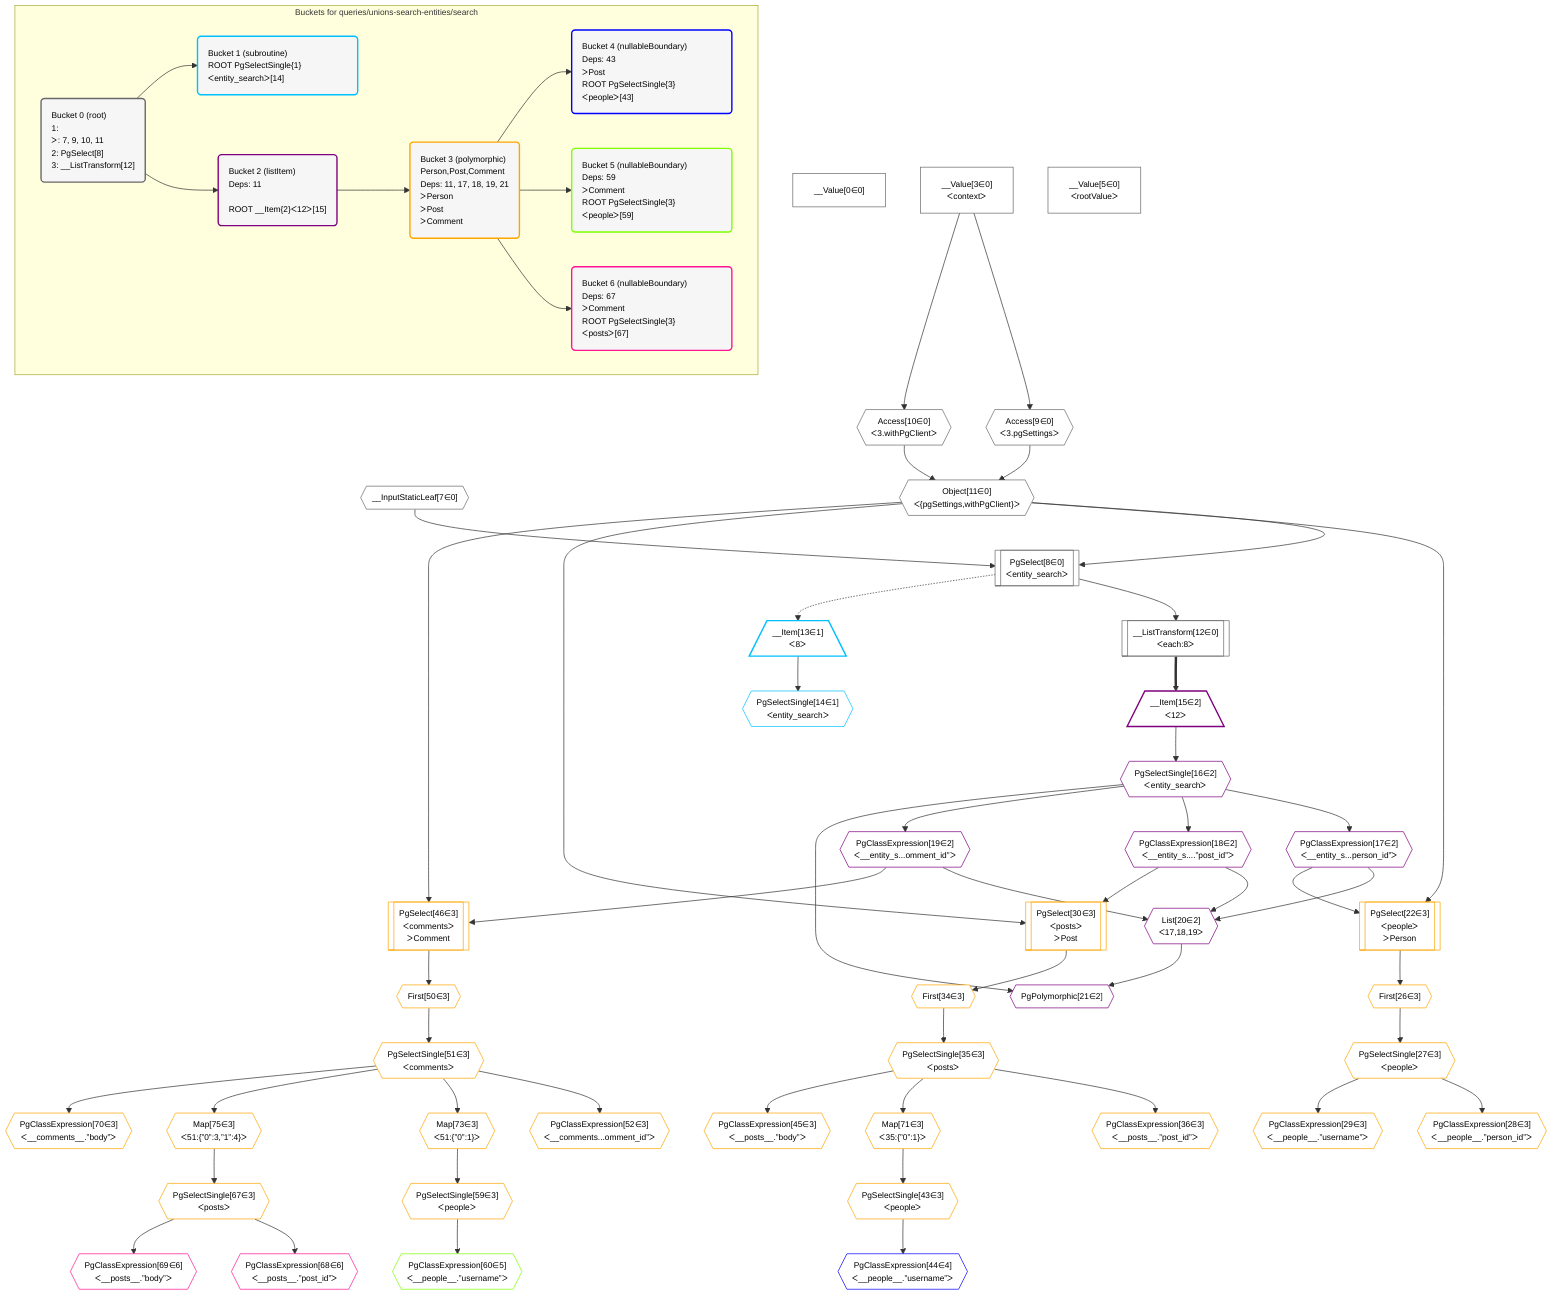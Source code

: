 %%{init: {'themeVariables': { 'fontSize': '12px'}}}%%
graph TD
    classDef path fill:#eee,stroke:#000,color:#000
    classDef plan fill:#fff,stroke-width:1px,color:#000
    classDef itemplan fill:#fff,stroke-width:2px,color:#000
    classDef unbatchedplan fill:#dff,stroke-width:1px,color:#000
    classDef sideeffectplan fill:#fcc,stroke-width:2px,color:#000
    classDef bucket fill:#f6f6f6,color:#000,stroke-width:2px,text-align:left


    %% define steps
    __Value0["__Value[0∈0]"]:::plan
    __Value3["__Value[3∈0]<br />ᐸcontextᐳ"]:::plan
    __Value5["__Value[5∈0]<br />ᐸrootValueᐳ"]:::plan
    __InputStaticLeaf7{{"__InputStaticLeaf[7∈0]"}}:::plan
    Access9{{"Access[9∈0]<br />ᐸ3.pgSettingsᐳ"}}:::plan
    Access10{{"Access[10∈0]<br />ᐸ3.withPgClientᐳ"}}:::plan
    Object11{{"Object[11∈0]<br />ᐸ{pgSettings,withPgClient}ᐳ"}}:::plan
    PgSelect8[["PgSelect[8∈0]<br />ᐸentity_searchᐳ"]]:::plan
    __ListTransform12[["__ListTransform[12∈0]<br />ᐸeach:8ᐳ"]]:::plan
    __Item13[/"__Item[13∈1]<br />ᐸ8ᐳ"\]:::itemplan
    PgSelectSingle14{{"PgSelectSingle[14∈1]<br />ᐸentity_searchᐳ"}}:::plan
    __Item15[/"__Item[15∈2]<br />ᐸ12ᐳ"\]:::itemplan
    PgSelectSingle16{{"PgSelectSingle[16∈2]<br />ᐸentity_searchᐳ"}}:::plan
    PgClassExpression17{{"PgClassExpression[17∈2]<br />ᐸ__entity_s...person_id”ᐳ"}}:::plan
    PgClassExpression18{{"PgClassExpression[18∈2]<br />ᐸ__entity_s....”post_id”ᐳ"}}:::plan
    PgClassExpression19{{"PgClassExpression[19∈2]<br />ᐸ__entity_s...omment_id”ᐳ"}}:::plan
    List20{{"List[20∈2]<br />ᐸ17,18,19ᐳ"}}:::plan
    PgPolymorphic21{{"PgPolymorphic[21∈2]"}}:::plan
    PgSelect22[["PgSelect[22∈3]<br />ᐸpeopleᐳ<br />ᐳPerson"]]:::plan
    First26{{"First[26∈3]"}}:::plan
    PgSelectSingle27{{"PgSelectSingle[27∈3]<br />ᐸpeopleᐳ"}}:::plan
    PgClassExpression28{{"PgClassExpression[28∈3]<br />ᐸ__people__.”person_id”ᐳ"}}:::plan
    PgClassExpression29{{"PgClassExpression[29∈3]<br />ᐸ__people__.”username”ᐳ"}}:::plan
    PgSelect30[["PgSelect[30∈3]<br />ᐸpostsᐳ<br />ᐳPost"]]:::plan
    First34{{"First[34∈3]"}}:::plan
    PgSelectSingle35{{"PgSelectSingle[35∈3]<br />ᐸpostsᐳ"}}:::plan
    PgClassExpression36{{"PgClassExpression[36∈3]<br />ᐸ__posts__.”post_id”ᐳ"}}:::plan
    Map71{{"Map[71∈3]<br />ᐸ35:{”0”:1}ᐳ"}}:::plan
    PgSelectSingle43{{"PgSelectSingle[43∈3]<br />ᐸpeopleᐳ"}}:::plan
    PgClassExpression44{{"PgClassExpression[44∈4]<br />ᐸ__people__.”username”ᐳ"}}:::plan
    PgClassExpression45{{"PgClassExpression[45∈3]<br />ᐸ__posts__.”body”ᐳ"}}:::plan
    PgSelect46[["PgSelect[46∈3]<br />ᐸcommentsᐳ<br />ᐳComment"]]:::plan
    First50{{"First[50∈3]"}}:::plan
    PgSelectSingle51{{"PgSelectSingle[51∈3]<br />ᐸcommentsᐳ"}}:::plan
    PgClassExpression52{{"PgClassExpression[52∈3]<br />ᐸ__comments...omment_id”ᐳ"}}:::plan
    Map73{{"Map[73∈3]<br />ᐸ51:{”0”:1}ᐳ"}}:::plan
    PgSelectSingle59{{"PgSelectSingle[59∈3]<br />ᐸpeopleᐳ"}}:::plan
    PgClassExpression60{{"PgClassExpression[60∈5]<br />ᐸ__people__.”username”ᐳ"}}:::plan
    Map75{{"Map[75∈3]<br />ᐸ51:{”0”:3,”1”:4}ᐳ"}}:::plan
    PgSelectSingle67{{"PgSelectSingle[67∈3]<br />ᐸpostsᐳ"}}:::plan
    PgClassExpression68{{"PgClassExpression[68∈6]<br />ᐸ__posts__.”post_id”ᐳ"}}:::plan
    PgClassExpression69{{"PgClassExpression[69∈6]<br />ᐸ__posts__.”body”ᐳ"}}:::plan
    PgClassExpression70{{"PgClassExpression[70∈3]<br />ᐸ__comments__.”body”ᐳ"}}:::plan

    %% plan dependencies
    __Value3 --> Access9
    __Value3 --> Access10
    Access9 & Access10 --> Object11
    Object11 & __InputStaticLeaf7 --> PgSelect8
    PgSelect8 --> __ListTransform12
    PgSelect8 -.-> __Item13
    __Item13 --> PgSelectSingle14
    __ListTransform12 ==> __Item15
    __Item15 --> PgSelectSingle16
    PgSelectSingle16 --> PgClassExpression17
    PgSelectSingle16 --> PgClassExpression18
    PgSelectSingle16 --> PgClassExpression19
    PgClassExpression17 & PgClassExpression18 & PgClassExpression19 --> List20
    PgSelectSingle16 & List20 --> PgPolymorphic21
    Object11 & PgClassExpression17 --> PgSelect22
    PgSelect22 --> First26
    First26 --> PgSelectSingle27
    PgSelectSingle27 --> PgClassExpression28
    PgSelectSingle27 --> PgClassExpression29
    Object11 & PgClassExpression18 --> PgSelect30
    PgSelect30 --> First34
    First34 --> PgSelectSingle35
    PgSelectSingle35 --> PgClassExpression36
    PgSelectSingle35 --> Map71
    Map71 --> PgSelectSingle43
    PgSelectSingle43 --> PgClassExpression44
    PgSelectSingle35 --> PgClassExpression45
    Object11 & PgClassExpression19 --> PgSelect46
    PgSelect46 --> First50
    First50 --> PgSelectSingle51
    PgSelectSingle51 --> PgClassExpression52
    PgSelectSingle51 --> Map73
    Map73 --> PgSelectSingle59
    PgSelectSingle59 --> PgClassExpression60
    PgSelectSingle51 --> Map75
    Map75 --> PgSelectSingle67
    PgSelectSingle67 --> PgClassExpression68
    PgSelectSingle67 --> PgClassExpression69
    PgSelectSingle51 --> PgClassExpression70

    subgraph "Buckets for queries/unions-search-entities/search"
    Bucket0("Bucket 0 (root)<br />1: <br />ᐳ: 7, 9, 10, 11<br />2: PgSelect[8]<br />3: __ListTransform[12]"):::bucket
    classDef bucket0 stroke:#696969
    class Bucket0,__Value0,__Value3,__Value5,__InputStaticLeaf7,PgSelect8,Access9,Access10,Object11,__ListTransform12 bucket0
    Bucket1("Bucket 1 (subroutine)<br />ROOT PgSelectSingle{1}ᐸentity_searchᐳ[14]"):::bucket
    classDef bucket1 stroke:#00bfff
    class Bucket1,__Item13,PgSelectSingle14 bucket1
    Bucket2("Bucket 2 (listItem)<br />Deps: 11<br /><br />ROOT __Item{2}ᐸ12ᐳ[15]"):::bucket
    classDef bucket2 stroke:#7f007f
    class Bucket2,__Item15,PgSelectSingle16,PgClassExpression17,PgClassExpression18,PgClassExpression19,List20,PgPolymorphic21 bucket2
    Bucket3("Bucket 3 (polymorphic)<br />Person,Post,Comment<br />Deps: 11, 17, 18, 19, 21<br />ᐳPerson<br />ᐳPost<br />ᐳComment"):::bucket
    classDef bucket3 stroke:#ffa500
    class Bucket3,PgSelect22,First26,PgSelectSingle27,PgClassExpression28,PgClassExpression29,PgSelect30,First34,PgSelectSingle35,PgClassExpression36,PgSelectSingle43,PgClassExpression45,PgSelect46,First50,PgSelectSingle51,PgClassExpression52,PgSelectSingle59,PgSelectSingle67,PgClassExpression70,Map71,Map73,Map75 bucket3
    Bucket4("Bucket 4 (nullableBoundary)<br />Deps: 43<br />ᐳPost<br />ROOT PgSelectSingle{3}ᐸpeopleᐳ[43]"):::bucket
    classDef bucket4 stroke:#0000ff
    class Bucket4,PgClassExpression44 bucket4
    Bucket5("Bucket 5 (nullableBoundary)<br />Deps: 59<br />ᐳComment<br />ROOT PgSelectSingle{3}ᐸpeopleᐳ[59]"):::bucket
    classDef bucket5 stroke:#7fff00
    class Bucket5,PgClassExpression60 bucket5
    Bucket6("Bucket 6 (nullableBoundary)<br />Deps: 67<br />ᐳComment<br />ROOT PgSelectSingle{3}ᐸpostsᐳ[67]"):::bucket
    classDef bucket6 stroke:#ff1493
    class Bucket6,PgClassExpression68,PgClassExpression69 bucket6
    Bucket0 --> Bucket1 & Bucket2
    Bucket2 --> Bucket3
    Bucket3 --> Bucket4 & Bucket5 & Bucket6
    end